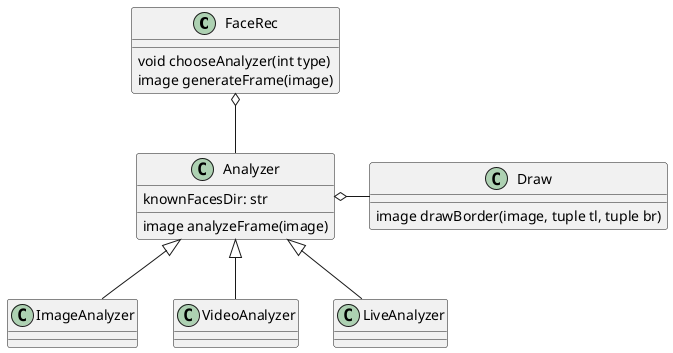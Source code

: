 @startuml vision-id-class
class FaceRec {
    void chooseAnalyzer(int type)
    image generateFrame(image)
}

class Analyzer {
    knownFacesDir: str
    image analyzeFrame(image)
}

class Draw {
    image drawBorder(image, tuple tl, tuple br)
}

class ImageAnalyzer
class VideoAnalyzer
class LiveAnalyzer

FaceRec o-- Analyzer

Analyzer o- Draw

Analyzer <|-- ImageAnalyzer
Analyzer <|-- VideoAnalyzer
Analyzer <|-- LiveAnalyzer
@enduml